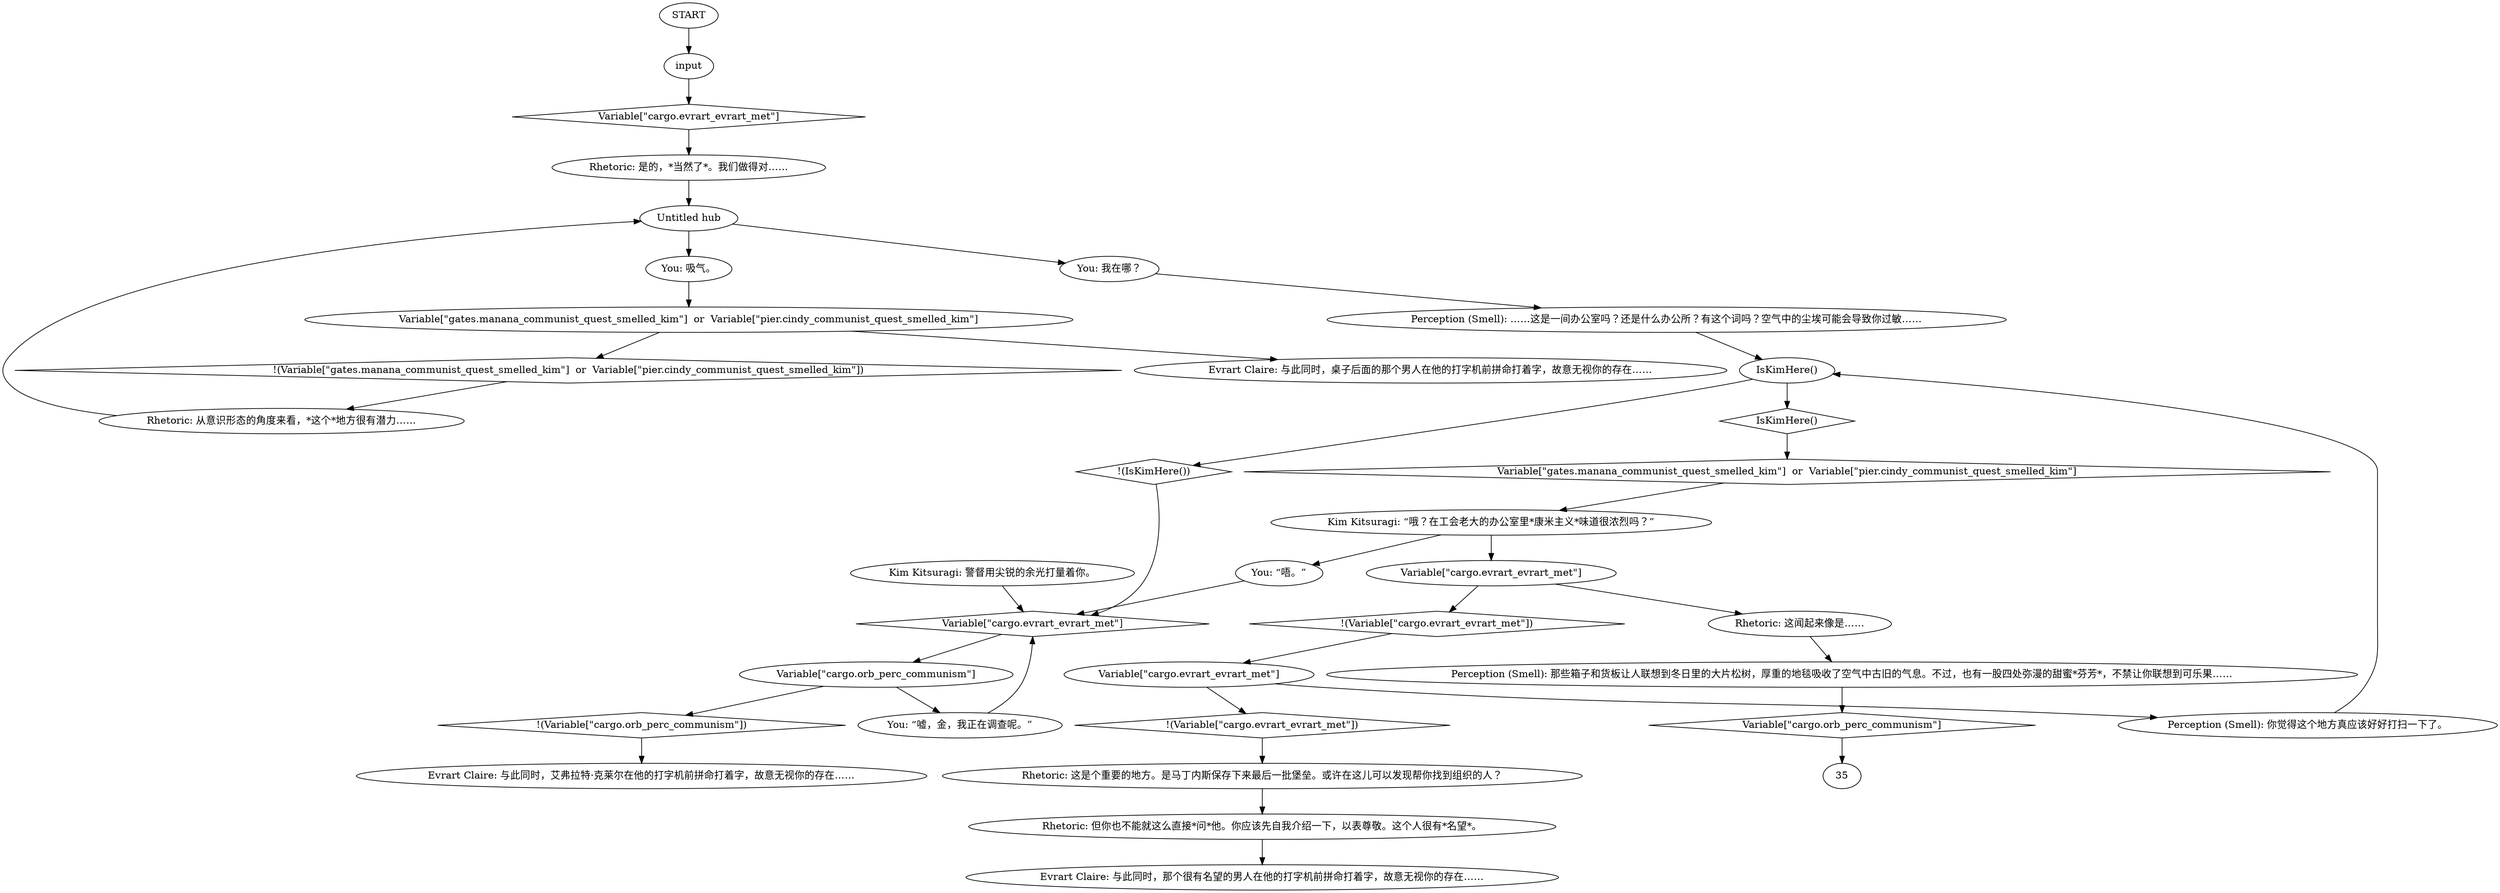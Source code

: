 # EVRART ORB / communistquest
# You get to attempt to smell Evrart and ask him about underground communism
# ==================================================
digraph G {
	  0 [label="START"];
	  1 [label="input"];
	  2 [label="Rhetoric: 是的，*当然了*。我们做得对……"];
	  3 [label="You: 吸气。"];
	  4 [label="Rhetoric: 但你也不能就这么直接*问*他。你应该先自我介绍一下，以表尊敬。这个人很有*名望*。"];
	  5 [label="Evrart Claire: 与此同时，那个很有名望的男人在他的打字机前拼命打着字，故意无视你的存在……"];
	  6 [label="Untitled hub"];
	  7 [label="You: 我在哪？"];
	  8 [label="Kim Kitsuragi: “哦？在工会老大的办公室里*康米主义*味道很浓烈吗？”"];
	  9 [label="Perception (Smell): 那些箱子和货板让人联想到冬日里的大片松树，厚重的地毯吸收了空气中古旧的气息。不过，也有一股四处弥漫的甜蜜*芬芳*，不禁让你联想到可乐果……"];
	  10 [label="You: “唔。”"];
	  11 [label="IsKimHere()"];
	  12 [label="IsKimHere()", shape=diamond];
	  13 [label="!(IsKimHere())", shape=diamond];
	  14 [label="Kim Kitsuragi: 警督用尖锐的余光打量着你。"];
	  15 [label="Rhetoric: 从意识形态的角度来看，*这个*地方很有潜力……"];
	  16 [label="Rhetoric: 这是个重要的地方。是马丁内斯保存下来最后一批堡垒。或许在这儿可以发现帮你找到组织的人？"];
	  17 [label="Perception (Smell): ……这是一间办公室吗？还是什么办公所？有这个词吗？空气中的尘埃可能会导致你过敏……"];
	  18 [label="Evrart Claire: 与此同时，艾弗拉特·克莱尔在他的打字机前拼命打着字，故意无视你的存在……"];
	  19 [label="Variable[\"cargo.orb_perc_communism\"]"];
	  20 [label="Variable[\"cargo.orb_perc_communism\"]", shape=diamond];
	  21 [label="!(Variable[\"cargo.orb_perc_communism\"])", shape=diamond];
	  22 [label="You: “嘘，金，我正在调查呢。”"];
	  23 [label="Variable[\"cargo.evrart_evrart_met\"]"];
	  24 [label="Variable[\"cargo.evrart_evrart_met\"]", shape=diamond];
	  25 [label="!(Variable[\"cargo.evrart_evrart_met\"])", shape=diamond];
	  26 [label="Rhetoric: 这闻起来像是……"];
	  27 [label="Variable[\"gates.manana_communist_quest_smelled_kim\"]  or  Variable[\"pier.cindy_communist_quest_smelled_kim\"]"];
	  28 [label="Variable[\"gates.manana_communist_quest_smelled_kim\"]  or  Variable[\"pier.cindy_communist_quest_smelled_kim\"]", shape=diamond];
	  29 [label="!(Variable[\"gates.manana_communist_quest_smelled_kim\"]  or  Variable[\"pier.cindy_communist_quest_smelled_kim\"])", shape=diamond];
	  30 [label="Evrart Claire: 与此同时，桌子后面的那个男人在他的打字机前拼命打着字，故意无视你的存在……"];
	  31 [label="Variable[\"cargo.evrart_evrart_met\"]"];
	  32 [label="Variable[\"cargo.evrart_evrart_met\"]", shape=diamond];
	  33 [label="!(Variable[\"cargo.evrart_evrart_met\"])", shape=diamond];
	  34 [label="Perception (Smell): 你觉得这个地方真应该好好打扫一下了。"];
	  0 -> 1
	  1 -> 32
	  2 -> 6
	  3 -> 27
	  4 -> 5
	  6 -> 3
	  6 -> 7
	  7 -> 17
	  8 -> 10
	  8 -> 23
	  9 -> 20
	  10 -> 24
	  11 -> 12
	  11 -> 13
	  12 -> 28
	  13 -> 24
	  14 -> 24
	  15 -> 6
	  16 -> 4
	  17 -> 11
	  19 -> 21
	  19 -> 22
	  20 -> 35
	  21 -> 18
	  22 -> 24
	  23 -> 25
	  23 -> 26
	  24 -> 19
	  25 -> 31
	  26 -> 9
	  27 -> 29
	  27 -> 30
	  28 -> 8
	  29 -> 15
	  31 -> 33
	  31 -> 34
	  32 -> 2
	  33 -> 16
	  34 -> 11
}


